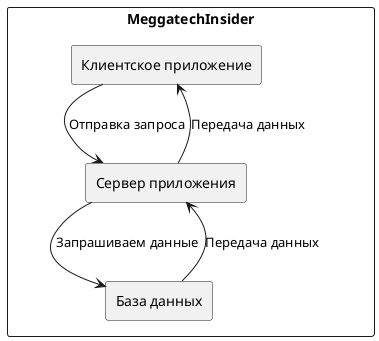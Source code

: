 @startuml Диаграмма компонентов

' Скины и стили
skinparam componentStyle rectangle
skinparam wrapWidth 250
skinparam packageStyle rectangle
skinparam monochrome true
skinparam defaultFontName Arial

package "MeggatechInsider" {

  component WebApplication as "Клиентское приложение"

  component Server as "Сервер приложения"

  component Database as "База данных"

  WebApplication --> Server : "Отправка запроса"
  Server --> Database : "Запрашиваем данные"
  Database --> Server : "Передача данных"
  Server --> WebApplication : "Передача данных"
}

@enduml
